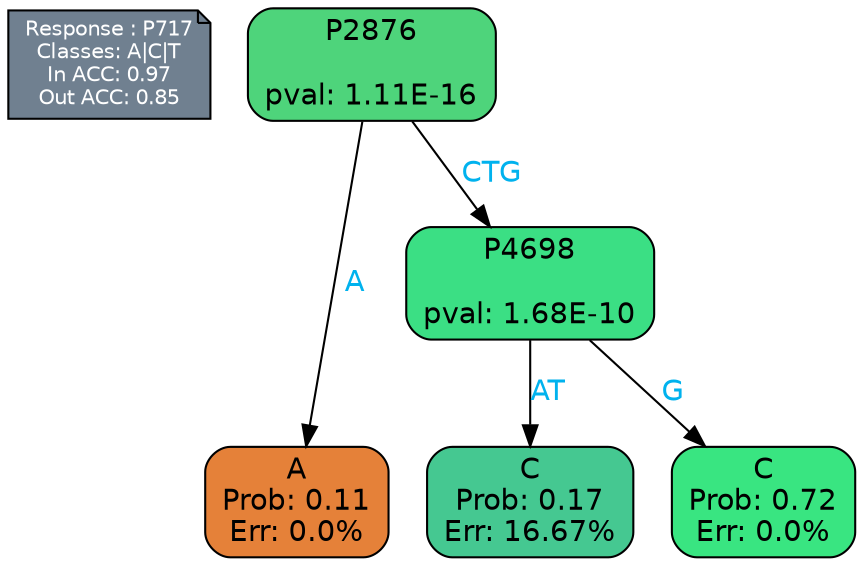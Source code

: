 digraph Tree {
node [shape=box, style="filled, rounded", color="black", fontname=helvetica] ;
graph [ranksep=equally, splines=polylines, bgcolor=transparent, dpi=600] ;
edge [fontname=helvetica] ;
LEGEND [label="Response : P717
Classes: A|C|T
In ACC: 0.97
Out ACC: 0.85
",shape=note,align=left,style=filled,fillcolor="slategray",fontcolor="white",fontsize=10];1 [label="P2876

pval: 1.11E-16", fillcolor="#4ed47b"] ;
2 [label="A
Prob: 0.11
Err: 0.0%", fillcolor="#e58139"] ;
3 [label="P4698

pval: 1.68E-10", fillcolor="#3bdf84"] ;
4 [label="C
Prob: 0.17
Err: 16.67%", fillcolor="#45c891"] ;
5 [label="C
Prob: 0.72
Err: 0.0%", fillcolor="#39e581"] ;
1 -> 2 [label="A",fontcolor=deepskyblue2] ;
1 -> 3 [label="CTG",fontcolor=deepskyblue2] ;
3 -> 4 [label="AT",fontcolor=deepskyblue2] ;
3 -> 5 [label="G",fontcolor=deepskyblue2] ;
{rank = same; 2;4;5;}{rank = same; LEGEND;1;}}